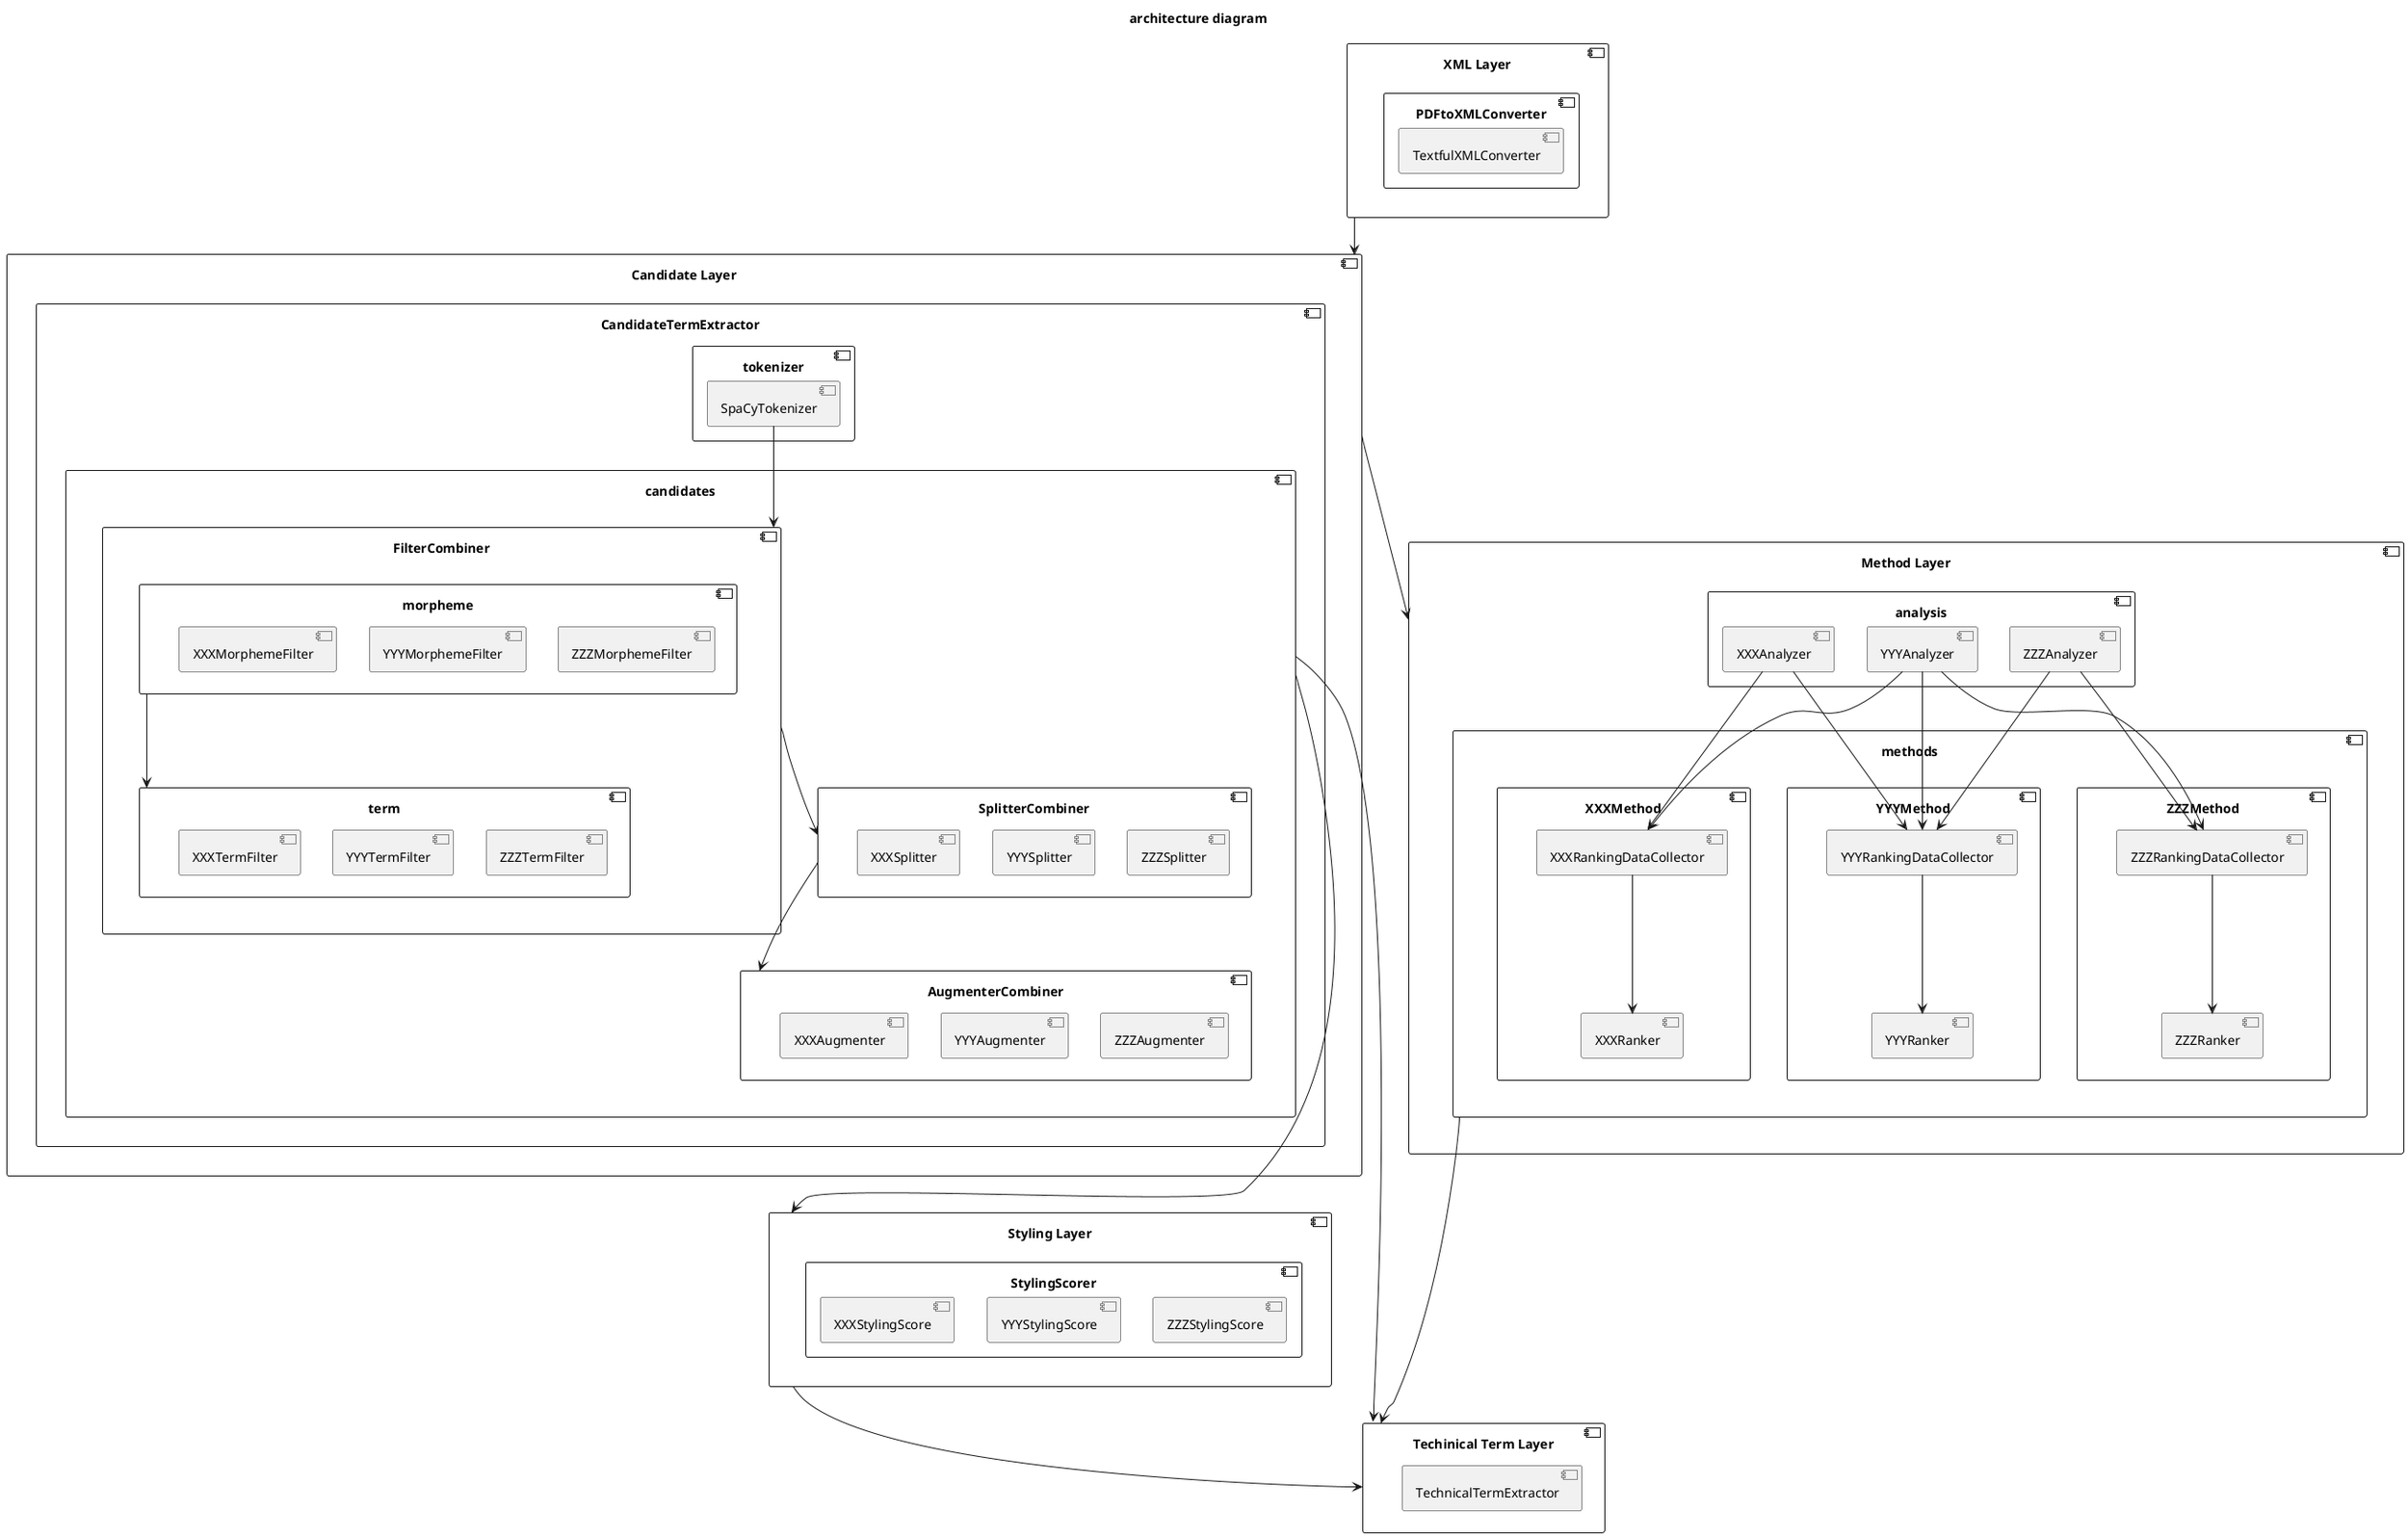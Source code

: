 @startuml
title "architecture diagram"

component "XML Layer" as XMLLayer {
    component PDFtoXMLConverter {
        component TextfulXMLConverter
    }
}

component "Candidate Layer" as CandidateLayer {
    component CandidateTermExtractor {
        component tokenizer {
            component SpaCyTokenizer
        }

        component candidates {
            component FilterCombiner {
                component morpheme {
                    component XXXMorphemeFilter
                    component YYYMorphemeFilter
                    component ZZZMorphemeFilter

                    XXXMorphemeFilter -[hidden]right- YYYMorphemeFilter
                    YYYMorphemeFilter -[hidden]right- ZZZMorphemeFilter
                }

                component term {
                    component XXXTermFilter
                    component YYYTermFilter
                    component ZZZTermFilter

                    XXXTermFilter -[hidden]right- YYYTermFilter
                    YYYTermFilter -[hidden]right- ZZZTermFilter
                }
                morpheme -down-> term
            }

            component SplitterCombiner {
                component XXXSplitter
                component YYYSplitter
                component ZZZSplitter

                XXXSplitter -[hidden]right- YYYSplitter
                YYYSplitter -[hidden]right- ZZZSplitter
            }

            component AugmenterCombiner {
                component XXXAugmenter
                component YYYAugmenter
                component ZZZAugmenter

                XXXAugmenter -[hidden]right- YYYAugmenter
                YYYAugmenter -[hidden]right- ZZZAugmenter
            }
        }
    }
    SpaCyTokenizer -down-> FilterCombiner
    FilterCombiner -down-> SplitterCombiner
    SplitterCombiner -down-> AugmenterCombiner
    
}

component "Method Layer" as MethodLayer {
    component analysis {
        component XXXAnalyzer
        component YYYAnalyzer
        component ZZZAnalyzer

        XXXAnalyzer -[hidden]right- YYYAnalyzer
        YYYAnalyzer -[hidden]right- ZZZAnalyzer
    }

    component methods {
        component XXXMethod {
            component XXXRankingDataCollector
            component XXXRanker

            XXXRankingDataCollector -down-> XXXRanker
        }

        component YYYMethod {
            component YYYRankingDataCollector
            component YYYRanker

            YYYRankingDataCollector -down-> YYYRanker
        }

        component ZZZMethod {
            component ZZZRankingDataCollector
            component ZZZRanker

            ZZZRankingDataCollector -down-> ZZZRanker
        }

        XXXMethod -[hidden]right- YYYMethod
        YYYMethod -[hidden]right- ZZZMethod
    }

    XXXAnalyzer -down-> XXXRankingDataCollector
    YYYAnalyzer -down-> XXXRankingDataCollector
    XXXAnalyzer -down-> YYYRankingDataCollector
    YYYAnalyzer -down-> YYYRankingDataCollector
    ZZZAnalyzer -down-> YYYRankingDataCollector
    YYYAnalyzer -down-> ZZZRankingDataCollector
    ZZZAnalyzer -down-> ZZZRankingDataCollector
}

component "Styling Layer" as StylingLayer {
    component StylingScorer {
        component XXXStylingScore
        component YYYStylingScore
        component ZZZStylingScore

        XXXStylingScore -[hidden]right- YYYStylingScore
        YYYStylingScore -[hidden]right- ZZZStylingScore
    }
}

component "Techinical Term Layer" as TechinicalTermLayer {
    component TechnicalTermExtractor
}

XMLLayer -down-> CandidateLayer
CandidateLayer -down-> MethodLayer
candidates ---down-> StylingLayer
candidates --down-> TechinicalTermLayer
methods ---down-> TechinicalTermLayer
StylingLayer -down-> TechinicalTermLayer

@enduml
